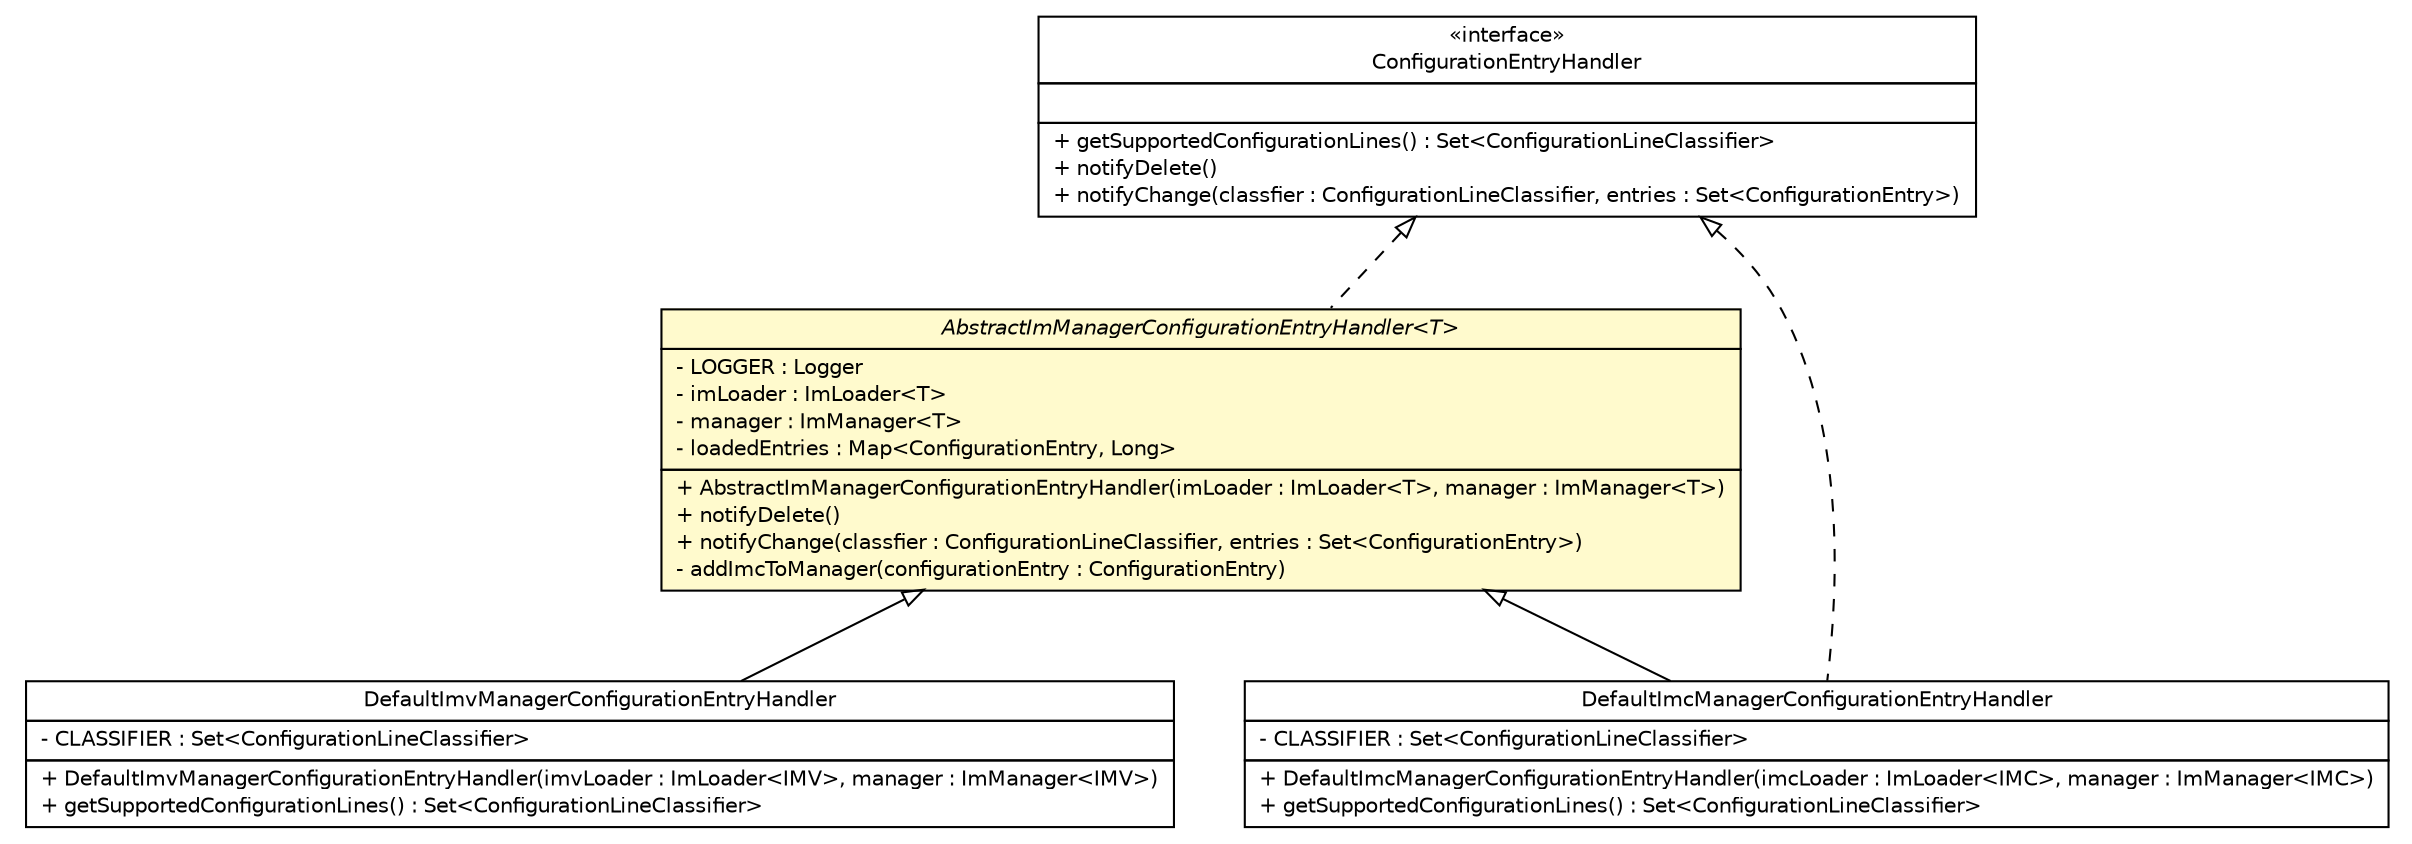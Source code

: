 #!/usr/local/bin/dot
#
# Class diagram 
# Generated by UMLGraph version R5_6 (http://www.umlgraph.org/)
#

digraph G {
	edge [fontname="Helvetica",fontsize=10,labelfontname="Helvetica",labelfontsize=10];
	node [fontname="Helvetica",fontsize=10,shape=plaintext];
	nodesep=0.25;
	ranksep=0.5;
	// de.hsbremen.tc.tnc.tnccs.im.loader.ConfigurationEntryHandler
	c4977 [label=<<table title="de.hsbremen.tc.tnc.tnccs.im.loader.ConfigurationEntryHandler" border="0" cellborder="1" cellspacing="0" cellpadding="2" port="p" href="../ConfigurationEntryHandler.html">
		<tr><td><table border="0" cellspacing="0" cellpadding="1">
<tr><td align="center" balign="center"> &#171;interface&#187; </td></tr>
<tr><td align="center" balign="center"> ConfigurationEntryHandler </td></tr>
		</table></td></tr>
		<tr><td><table border="0" cellspacing="0" cellpadding="1">
<tr><td align="left" balign="left">  </td></tr>
		</table></td></tr>
		<tr><td><table border="0" cellspacing="0" cellpadding="1">
<tr><td align="left" balign="left"> + getSupportedConfigurationLines() : Set&lt;ConfigurationLineClassifier&gt; </td></tr>
<tr><td align="left" balign="left"> + notifyDelete() </td></tr>
<tr><td align="left" balign="left"> + notifyChange(classfier : ConfigurationLineClassifier, entries : Set&lt;ConfigurationEntry&gt;) </td></tr>
		</table></td></tr>
		</table>>, URL="../ConfigurationEntryHandler.html", fontname="Helvetica", fontcolor="black", fontsize=10.0];
	// de.hsbremen.tc.tnc.tnccs.im.loader.simple.AbstractImManagerConfigurationEntryHandler<T>
	c4985 [label=<<table title="de.hsbremen.tc.tnc.tnccs.im.loader.simple.AbstractImManagerConfigurationEntryHandler" border="0" cellborder="1" cellspacing="0" cellpadding="2" port="p" bgcolor="lemonChiffon" href="./AbstractImManagerConfigurationEntryHandler.html">
		<tr><td><table border="0" cellspacing="0" cellpadding="1">
<tr><td align="center" balign="center"><font face="Helvetica-Oblique"> AbstractImManagerConfigurationEntryHandler&lt;T&gt; </font></td></tr>
		</table></td></tr>
		<tr><td><table border="0" cellspacing="0" cellpadding="1">
<tr><td align="left" balign="left"> - LOGGER : Logger </td></tr>
<tr><td align="left" balign="left"> - imLoader : ImLoader&lt;T&gt; </td></tr>
<tr><td align="left" balign="left"> - manager : ImManager&lt;T&gt; </td></tr>
<tr><td align="left" balign="left"> - loadedEntries : Map&lt;ConfigurationEntry, Long&gt; </td></tr>
		</table></td></tr>
		<tr><td><table border="0" cellspacing="0" cellpadding="1">
<tr><td align="left" balign="left"> + AbstractImManagerConfigurationEntryHandler(imLoader : ImLoader&lt;T&gt;, manager : ImManager&lt;T&gt;) </td></tr>
<tr><td align="left" balign="left"> + notifyDelete() </td></tr>
<tr><td align="left" balign="left"> + notifyChange(classfier : ConfigurationLineClassifier, entries : Set&lt;ConfigurationEntry&gt;) </td></tr>
<tr><td align="left" balign="left"> - addImcToManager(configurationEntry : ConfigurationEntry) </td></tr>
		</table></td></tr>
		</table>>, URL="./AbstractImManagerConfigurationEntryHandler.html", fontname="Helvetica", fontcolor="black", fontsize=10.0];
	// de.hsbremen.tc.tnc.tnccs.im.loader.simple.DefaultImvManagerConfigurationEntryHandler
	c4987 [label=<<table title="de.hsbremen.tc.tnc.tnccs.im.loader.simple.DefaultImvManagerConfigurationEntryHandler" border="0" cellborder="1" cellspacing="0" cellpadding="2" port="p" href="./DefaultImvManagerConfigurationEntryHandler.html">
		<tr><td><table border="0" cellspacing="0" cellpadding="1">
<tr><td align="center" balign="center"> DefaultImvManagerConfigurationEntryHandler </td></tr>
		</table></td></tr>
		<tr><td><table border="0" cellspacing="0" cellpadding="1">
<tr><td align="left" balign="left"> - CLASSIFIER : Set&lt;ConfigurationLineClassifier&gt; </td></tr>
		</table></td></tr>
		<tr><td><table border="0" cellspacing="0" cellpadding="1">
<tr><td align="left" balign="left"> + DefaultImvManagerConfigurationEntryHandler(imvLoader : ImLoader&lt;IMV&gt;, manager : ImManager&lt;IMV&gt;) </td></tr>
<tr><td align="left" balign="left"> + getSupportedConfigurationLines() : Set&lt;ConfigurationLineClassifier&gt; </td></tr>
		</table></td></tr>
		</table>>, URL="./DefaultImvManagerConfigurationEntryHandler.html", fontname="Helvetica", fontcolor="black", fontsize=10.0];
	// de.hsbremen.tc.tnc.tnccs.im.loader.simple.DefaultImcManagerConfigurationEntryHandler
	c4992 [label=<<table title="de.hsbremen.tc.tnc.tnccs.im.loader.simple.DefaultImcManagerConfigurationEntryHandler" border="0" cellborder="1" cellspacing="0" cellpadding="2" port="p" href="./DefaultImcManagerConfigurationEntryHandler.html">
		<tr><td><table border="0" cellspacing="0" cellpadding="1">
<tr><td align="center" balign="center"> DefaultImcManagerConfigurationEntryHandler </td></tr>
		</table></td></tr>
		<tr><td><table border="0" cellspacing="0" cellpadding="1">
<tr><td align="left" balign="left"> - CLASSIFIER : Set&lt;ConfigurationLineClassifier&gt; </td></tr>
		</table></td></tr>
		<tr><td><table border="0" cellspacing="0" cellpadding="1">
<tr><td align="left" balign="left"> + DefaultImcManagerConfigurationEntryHandler(imcLoader : ImLoader&lt;IMC&gt;, manager : ImManager&lt;IMC&gt;) </td></tr>
<tr><td align="left" balign="left"> + getSupportedConfigurationLines() : Set&lt;ConfigurationLineClassifier&gt; </td></tr>
		</table></td></tr>
		</table>>, URL="./DefaultImcManagerConfigurationEntryHandler.html", fontname="Helvetica", fontcolor="black", fontsize=10.0];
	//de.hsbremen.tc.tnc.tnccs.im.loader.simple.AbstractImManagerConfigurationEntryHandler<T> implements de.hsbremen.tc.tnc.tnccs.im.loader.ConfigurationEntryHandler
	c4977:p -> c4985:p [dir=back,arrowtail=empty,style=dashed];
	//de.hsbremen.tc.tnc.tnccs.im.loader.simple.DefaultImvManagerConfigurationEntryHandler extends de.hsbremen.tc.tnc.tnccs.im.loader.simple.AbstractImManagerConfigurationEntryHandler<org.trustedcomputinggroup.tnc.ifimv.IMV>
	c4985:p -> c4987:p [dir=back,arrowtail=empty];
	//de.hsbremen.tc.tnc.tnccs.im.loader.simple.DefaultImcManagerConfigurationEntryHandler extends de.hsbremen.tc.tnc.tnccs.im.loader.simple.AbstractImManagerConfigurationEntryHandler<org.trustedcomputinggroup.tnc.ifimc.IMC>
	c4985:p -> c4992:p [dir=back,arrowtail=empty];
	//de.hsbremen.tc.tnc.tnccs.im.loader.simple.DefaultImcManagerConfigurationEntryHandler implements de.hsbremen.tc.tnc.tnccs.im.loader.ConfigurationEntryHandler
	c4977:p -> c4992:p [dir=back,arrowtail=empty,style=dashed];
}

